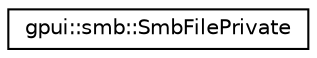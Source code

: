 digraph "Graphical Class Hierarchy"
{
 // LATEX_PDF_SIZE
  edge [fontname="Helvetica",fontsize="10",labelfontname="Helvetica",labelfontsize="10"];
  node [fontname="Helvetica",fontsize="10",shape=record];
  rankdir="LR";
  Node0 [label="gpui::smb::SmbFilePrivate",height=0.2,width=0.4,color="black", fillcolor="white", style="filled",URL="$classgpui_1_1smb_1_1_smb_file_private.html",tooltip=" "];
}
